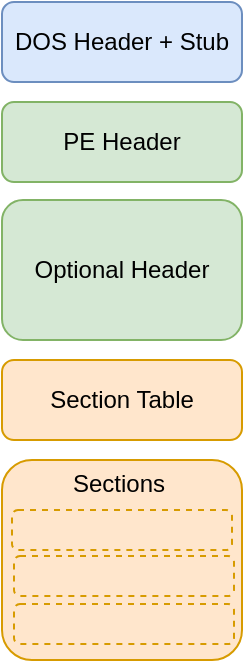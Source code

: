 <mxfile version="16.1.2" type="device"><diagram id="C5RBs43oDa-KdzZeNtuy" name="Page-1"><mxGraphModel dx="379" dy="809" grid="0" gridSize="10" guides="1" tooltips="1" connect="1" arrows="1" fold="1" page="1" pageScale="1" pageWidth="827" pageHeight="1169" math="0" shadow="0"><root><mxCell id="WIyWlLk6GJQsqaUBKTNV-0"/><mxCell id="WIyWlLk6GJQsqaUBKTNV-1" parent="WIyWlLk6GJQsqaUBKTNV-0"/><mxCell id="WIyWlLk6GJQsqaUBKTNV-3" value="DOS Header + Stub" style="rounded=1;whiteSpace=wrap;html=1;fontSize=12;glass=0;strokeWidth=1;shadow=0;fillColor=#dae8fc;strokeColor=#6c8ebf;" parent="WIyWlLk6GJQsqaUBKTNV-1" vertex="1"><mxGeometry x="160" y="80" width="120" height="40" as="geometry"/></mxCell><mxCell id="de0-Vby_YolWLvXrUHPR-0" value="PE Header" style="rounded=1;whiteSpace=wrap;html=1;fontSize=12;glass=0;strokeWidth=1;shadow=0;fillColor=#d5e8d4;strokeColor=#82b366;" vertex="1" parent="WIyWlLk6GJQsqaUBKTNV-1"><mxGeometry x="160" y="130" width="120" height="40" as="geometry"/></mxCell><mxCell id="de0-Vby_YolWLvXrUHPR-1" value="Optional Header" style="rounded=1;whiteSpace=wrap;html=1;fontSize=12;glass=0;strokeWidth=1;shadow=0;fillColor=#d5e8d4;strokeColor=#82b366;" vertex="1" parent="WIyWlLk6GJQsqaUBKTNV-1"><mxGeometry x="160" y="179" width="120" height="70" as="geometry"/></mxCell><mxCell id="de0-Vby_YolWLvXrUHPR-2" value="Section Table" style="rounded=1;whiteSpace=wrap;html=1;fontSize=12;glass=0;strokeWidth=1;shadow=0;fillColor=#ffe6cc;strokeColor=#d79b00;" vertex="1" parent="WIyWlLk6GJQsqaUBKTNV-1"><mxGeometry x="160" y="259" width="120" height="40" as="geometry"/></mxCell><mxCell id="de0-Vby_YolWLvXrUHPR-3" value="" style="rounded=1;whiteSpace=wrap;html=1;fontSize=12;glass=0;strokeWidth=1;shadow=0;fillColor=#ffe6cc;strokeColor=#d79b00;" vertex="1" parent="WIyWlLk6GJQsqaUBKTNV-1"><mxGeometry x="160" y="309" width="120" height="100" as="geometry"/></mxCell><mxCell id="de0-Vby_YolWLvXrUHPR-4" value="" style="rounded=1;whiteSpace=wrap;html=1;fontSize=12;glass=0;strokeWidth=1;shadow=0;dashed=1;fillColor=#ffe6cc;strokeColor=#d79b00;" vertex="1" parent="WIyWlLk6GJQsqaUBKTNV-1"><mxGeometry x="165" y="334" width="110" height="20" as="geometry"/></mxCell><mxCell id="de0-Vby_YolWLvXrUHPR-5" value="" style="rounded=1;whiteSpace=wrap;html=1;fontSize=12;glass=0;strokeWidth=1;shadow=0;dashed=1;fillColor=#ffe6cc;strokeColor=#d79b00;" vertex="1" parent="WIyWlLk6GJQsqaUBKTNV-1"><mxGeometry x="166" y="357" width="110" height="20" as="geometry"/></mxCell><mxCell id="de0-Vby_YolWLvXrUHPR-6" value="" style="rounded=1;whiteSpace=wrap;html=1;fontSize=12;glass=0;strokeWidth=1;shadow=0;dashed=1;fillColor=#ffe6cc;strokeColor=#d79b00;" vertex="1" parent="WIyWlLk6GJQsqaUBKTNV-1"><mxGeometry x="166" y="381" width="110" height="20" as="geometry"/></mxCell><mxCell id="de0-Vby_YolWLvXrUHPR-7" value="&lt;span&gt;Sections&lt;/span&gt;" style="text;html=1;align=center;verticalAlign=middle;resizable=0;points=[];autosize=1;strokeColor=none;fillColor=#ffe6cc;" vertex="1" parent="WIyWlLk6GJQsqaUBKTNV-1"><mxGeometry x="188" y="311" width="60" height="20" as="geometry"/></mxCell></root></mxGraphModel></diagram></mxfile>